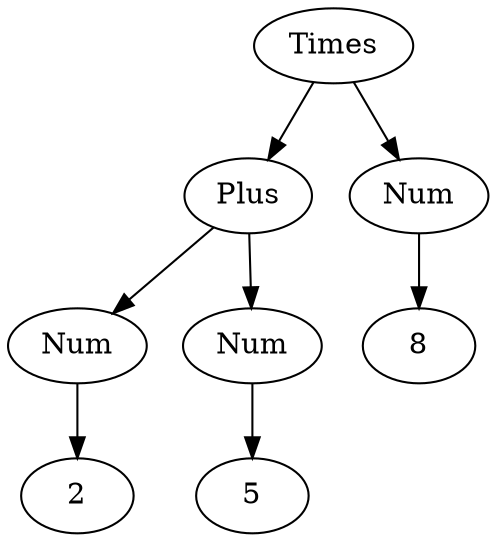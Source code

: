 digraph "" {
  "0" [label=Times];
  "0" -> "20" [];
  "0" -> "25" [];
  "20" [label=Plus];
  "20" -> "5" [];
  "20" -> "10" [];
  "5" [label=Num];
  "6" [label="2"];
  "5" -> "6" [];
  "10" [label=Num];
  "11" [label="5"];
  "10" -> "11" [];
  "25" [label=Num];
  "26" [label="8"];
  "25" -> "26" [];
}